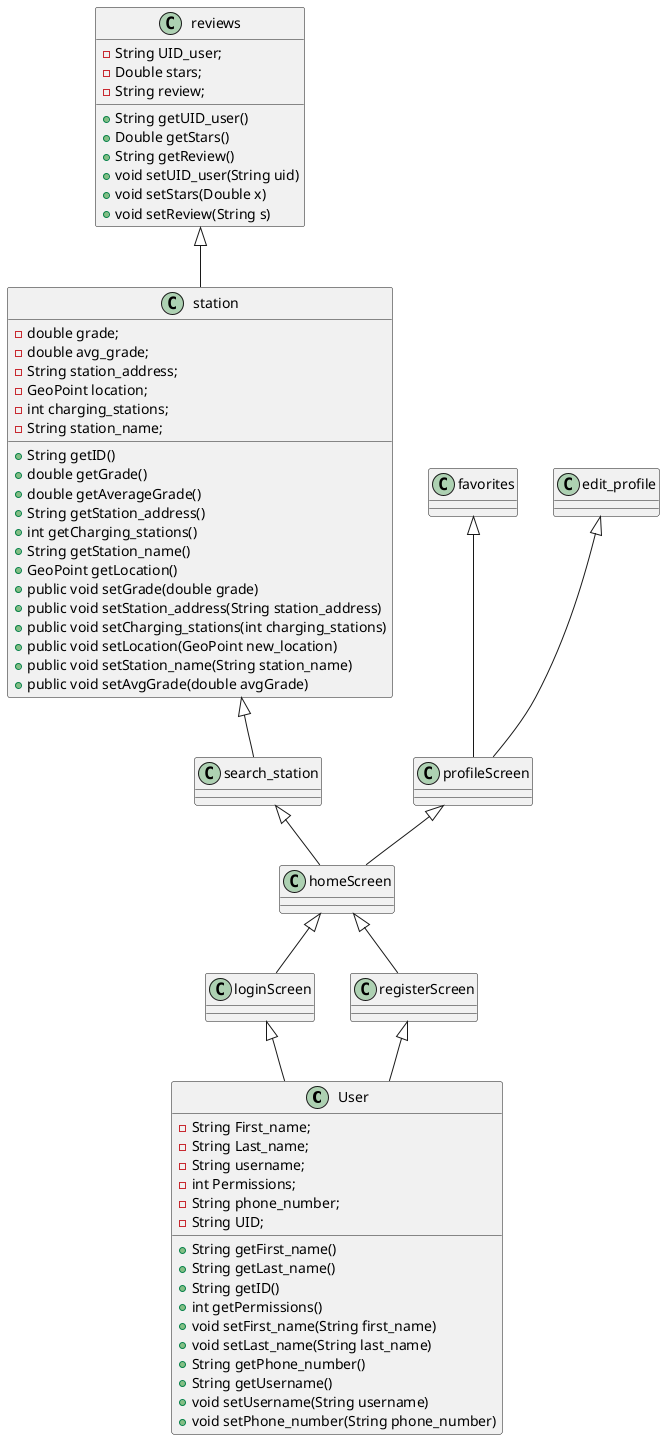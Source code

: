 @startuml
'https://plantuml.com/class-diagram



class User {
-String First_name;
-String Last_name;
-String username;
-int Permissions;
-String phone_number;
-String UID;
+ String getFirst_name()
+ String getLast_name()
+ String getID()
+ int getPermissions()
+ void setFirst_name(String first_name)
+ void setLast_name(String last_name)
+ String getPhone_number()
+ String getUsername()
+ void setUsername(String username)
+ void setPhone_number(String phone_number)
}


class loginScreen {
}

class registerScreen {
}

class homeScreen {
}

class search_station {
}
class profileScreen {
}
class favorites {
}

class edit_profile {
}
class station {
- double grade;
-double avg_grade;
-String station_address;
-GeoPoint location;
-int charging_stations;
-String station_name;
+ String getID()
+ double getGrade()
+ double getAverageGrade()
+ String getStation_address()
+ int getCharging_stations()
+ String getStation_name()
+ GeoPoint getLocation()
+ public void setGrade(double grade)
+ public void setStation_address(String station_address)
+ public void setCharging_stations(int charging_stations)
+ public void setLocation(GeoPoint new_location)
+ public void setStation_name(String station_name)
+ public void setAvgGrade(double avgGrade)

}

class reviews {
 - String UID_user;
   - Double stars;
   - String review;

+ String getUID_user()
+ Double getStars()
+ String getReview()
+ void setUID_user(String uid)
+ void setStars(Double x)
+ void setReview(String s)

}

loginScreen <|-- User
registerScreen <|-- User
homeScreen <|-- loginScreen
homeScreen <|-- registerScreen
search_station <|-- homeScreen
profileScreen <|-- homeScreen
edit_profile <|-- profileScreen
favorites <|-- profileScreen
station <|-- search_station
reviews <|-- station

@enduml